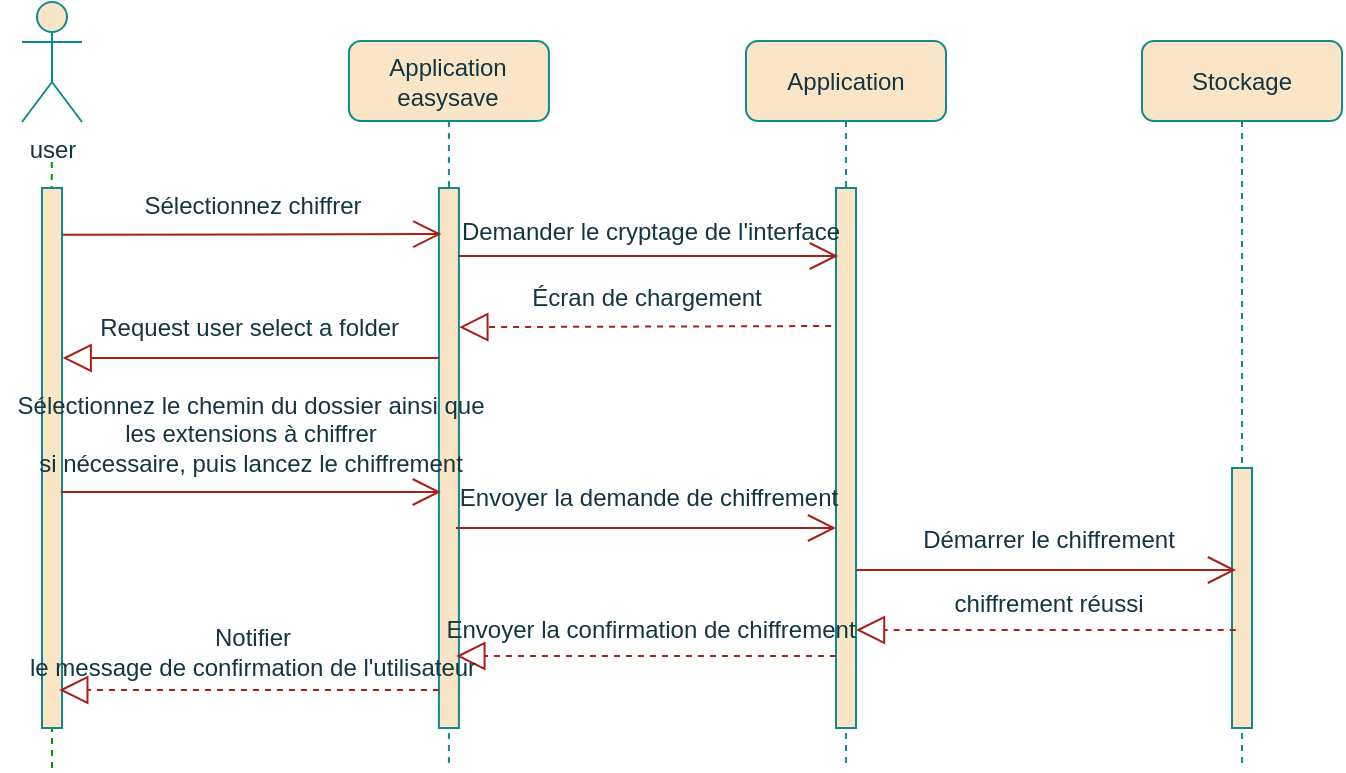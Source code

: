 <mxfile version="20.8.20" type="device"><diagram id="HmiVOXCfkznYFpfLbN4U" name="Page-1"><mxGraphModel dx="1290" dy="581" grid="1" gridSize="10" guides="1" tooltips="1" connect="1" arrows="1" fold="1" page="1" pageScale="1" pageWidth="413" pageHeight="291" math="0" shadow="0"><root><mxCell id="0"/><mxCell id="1" parent="0"/><mxCell id="57e0UM0QxPIs5cZdz2t--1" value="&lt;span style=&quot;&quot;&gt;&lt;font style=&quot;vertical-align: inherit;&quot;&gt;&lt;font style=&quot;vertical-align: inherit;&quot;&gt;Application easysave&lt;/font&gt;&lt;/font&gt;&lt;/span&gt;" style="shape=umlLifeline;perimeter=lifelinePerimeter;whiteSpace=wrap;html=1;container=0;collapsible=0;recursiveResize=0;outlineConnect=0;rounded=1;fillColor=#FAE5C7;strokeColor=#0F8B8D;fontColor=#143642;" parent="1" vertex="1"><mxGeometry x="326.46" y="86.5" width="100" height="363.5" as="geometry"/></mxCell><mxCell id="57e0UM0QxPIs5cZdz2t--2" value="user" style="shape=umlActor;verticalLabelPosition=bottom;verticalAlign=top;html=1;rounded=1;fillColor=#FAE5C7;strokeColor=#0F8B8D;fontColor=#143642;" parent="1" vertex="1"><mxGeometry x="163" y="67" width="30" height="60" as="geometry"/></mxCell><mxCell id="57e0UM0QxPIs5cZdz2t--3" value="&lt;span style=&quot;&quot;&gt;Application&lt;/span&gt;" style="shape=umlLifeline;perimeter=lifelinePerimeter;whiteSpace=wrap;html=1;container=0;collapsible=0;recursiveResize=0;outlineConnect=0;rounded=1;fillColor=#FAE5C7;strokeColor=#0F8B8D;fontColor=#143642;" parent="1" vertex="1"><mxGeometry x="525" y="86.5" width="100" height="363.5" as="geometry"/></mxCell><mxCell id="57e0UM0QxPIs5cZdz2t--4" value="&lt;span style=&quot;&quot;&gt;&lt;font style=&quot;vertical-align: inherit;&quot;&gt;&lt;font style=&quot;vertical-align: inherit;&quot;&gt;Stockage&lt;/font&gt;&lt;/font&gt;&lt;/span&gt;" style="shape=umlLifeline;perimeter=lifelinePerimeter;whiteSpace=wrap;html=1;container=0;collapsible=0;recursiveResize=0;outlineConnect=0;rounded=1;fillColor=#FAE5C7;strokeColor=#0F8B8D;fontColor=#143642;" parent="1" vertex="1"><mxGeometry x="723" y="86.5" width="100" height="363.5" as="geometry"/></mxCell><mxCell id="57e0UM0QxPIs5cZdz2t--5" value="" style="endArrow=none;dashed=1;html=1;rounded=1;labelBackgroundColor=#DAD2D8;strokeColor=#009900;fontColor=#143642;fillColor=#d5e8d4;" parent="1" edge="1"><mxGeometry width="50" height="50" relative="1" as="geometry"><mxPoint x="178" y="450" as="sourcePoint"/><mxPoint x="177.865" y="147" as="targetPoint"/></mxGeometry></mxCell><mxCell id="57e0UM0QxPIs5cZdz2t--6" value="" style="html=1;points=[];perimeter=orthogonalPerimeter;rounded=0;glass=0;labelBackgroundColor=none;fillStyle=auto;fillColor=#FAE5C7;strokeColor=#0F8B8D;fontColor=#143642;" parent="1" vertex="1"><mxGeometry x="173" y="160" width="10" height="270" as="geometry"/></mxCell><mxCell id="57e0UM0QxPIs5cZdz2t--7" value="" style="html=1;points=[];perimeter=orthogonalPerimeter;rounded=0;glass=0;labelBackgroundColor=none;fillStyle=auto;fillColor=#FAE5C7;strokeColor=#0F8B8D;fontColor=#143642;" parent="1" vertex="1"><mxGeometry x="371.46" y="160" width="10" height="270" as="geometry"/></mxCell><mxCell id="57e0UM0QxPIs5cZdz2t--8" value="" style="html=1;points=[];perimeter=orthogonalPerimeter;rounded=0;glass=0;labelBackgroundColor=none;fillStyle=auto;fillColor=#FAE5C7;strokeColor=#0F8B8D;fontColor=#143642;" parent="1" vertex="1"><mxGeometry x="570" y="160" width="10" height="270" as="geometry"/></mxCell><mxCell id="57e0UM0QxPIs5cZdz2t--9" value="" style="html=1;points=[];perimeter=orthogonalPerimeter;rounded=0;glass=0;labelBackgroundColor=none;fillStyle=auto;fillColor=#FAE5C7;strokeColor=#0F8B8D;fontColor=#143642;" parent="1" vertex="1"><mxGeometry x="768" y="300" width="10" height="130" as="geometry"/></mxCell><mxCell id="57e0UM0QxPIs5cZdz2t--10" value="&lt;font style=&quot;vertical-align: inherit;&quot;&gt;&lt;font style=&quot;vertical-align: inherit;&quot;&gt;Sélectionnez chiffrer&lt;/font&gt;&lt;/font&gt;" style="text;html=1;align=center;verticalAlign=middle;resizable=0;points=[];autosize=1;strokeColor=none;fillColor=none;rounded=1;fontColor=#143642;" parent="1" vertex="1"><mxGeometry x="213.09" y="154" width="130" height="30" as="geometry"/></mxCell><mxCell id="57e0UM0QxPIs5cZdz2t--11" value="" style="endArrow=open;endFill=1;endSize=12;html=1;rounded=1;entryX=0.071;entryY=0.165;entryDx=0;entryDy=0;entryPerimeter=0;labelBackgroundColor=#DAD2D8;strokeColor=#A8201A;fontColor=#143642;" parent="1" edge="1"><mxGeometry width="160" relative="1" as="geometry"><mxPoint x="183.5" y="183.43" as="sourcePoint"/><mxPoint x="372.67" y="183.05" as="targetPoint"/></mxGeometry></mxCell><mxCell id="57e0UM0QxPIs5cZdz2t--12" value="&lt;font style=&quot;vertical-align: inherit;&quot;&gt;&lt;font style=&quot;vertical-align: inherit;&quot;&gt;Demander le cryptage de l'interface&lt;/font&gt;&lt;/font&gt;" style="text;html=1;align=center;verticalAlign=middle;resizable=0;points=[];autosize=1;strokeColor=none;fillColor=none;rounded=1;fontColor=#143642;" parent="1" vertex="1"><mxGeometry x="372" y="167" width="210" height="30" as="geometry"/></mxCell><mxCell id="57e0UM0QxPIs5cZdz2t--13" value="" style="endArrow=open;endFill=1;endSize=12;html=1;rounded=1;labelBackgroundColor=#DAD2D8;strokeColor=#A8201A;fontColor=#143642;" parent="1" edge="1"><mxGeometry width="160" relative="1" as="geometry"><mxPoint x="381" y="194" as="sourcePoint"/><mxPoint x="571" y="194" as="targetPoint"/></mxGeometry></mxCell><mxCell id="57e0UM0QxPIs5cZdz2t--14" value="&lt;font style=&quot;vertical-align: inherit;&quot;&gt;&lt;font style=&quot;vertical-align: inherit;&quot;&gt;Sélectionnez le chemin du dossier ainsi que &lt;/font&gt;&lt;/font&gt;&lt;br&gt;&lt;font style=&quot;vertical-align: inherit;&quot;&gt;&lt;font style=&quot;vertical-align: inherit;&quot;&gt;les extensions à chiffrer &lt;/font&gt;&lt;/font&gt;&lt;br&gt;&lt;font style=&quot;vertical-align: inherit;&quot;&gt;&lt;font style=&quot;vertical-align: inherit;&quot;&gt;si nécessaire, puis lancez le chiffrement&lt;/font&gt;&lt;/font&gt;" style="text;html=1;align=center;verticalAlign=middle;resizable=0;points=[];autosize=1;strokeColor=none;fillColor=none;rounded=1;fontColor=#143642;" parent="1" vertex="1"><mxGeometry x="152.41" y="253" width="250" height="60" as="geometry"/></mxCell><mxCell id="57e0UM0QxPIs5cZdz2t--15" value="" style="endArrow=open;endFill=1;endSize=12;html=1;rounded=1;labelBackgroundColor=#DAD2D8;strokeColor=#A8201A;fontColor=#143642;" parent="1" edge="1"><mxGeometry x="326.46" y="86.5" width="160" relative="1" as="geometry"><mxPoint x="182.42" y="312" as="sourcePoint"/><mxPoint x="372.42" y="312" as="targetPoint"/></mxGeometry></mxCell><mxCell id="57e0UM0QxPIs5cZdz2t--16" value="&lt;font style=&quot;vertical-align: inherit;&quot;&gt;&lt;font style=&quot;vertical-align: inherit;&quot;&gt;Envoyer la demande de chiffrement&lt;/font&gt;&lt;/font&gt;" style="text;html=1;align=center;verticalAlign=middle;resizable=0;points=[];autosize=1;strokeColor=none;fillColor=none;rounded=1;fontColor=#143642;" parent="1" vertex="1"><mxGeometry x="371.36" y="300" width="210" height="30" as="geometry"/></mxCell><mxCell id="57e0UM0QxPIs5cZdz2t--17" value="" style="endArrow=open;endFill=1;endSize=12;html=1;rounded=1;labelBackgroundColor=#DAD2D8;strokeColor=#A8201A;fontColor=#143642;" parent="1" edge="1"><mxGeometry width="160" relative="1" as="geometry"><mxPoint x="380" y="330.0" as="sourcePoint"/><mxPoint x="570" y="330.0" as="targetPoint"/></mxGeometry></mxCell><mxCell id="57e0UM0QxPIs5cZdz2t--20" value="&lt;font style=&quot;vertical-align: inherit;&quot;&gt;&lt;font style=&quot;vertical-align: inherit;&quot;&gt;Écran de chargement&lt;/font&gt;&lt;/font&gt;" style="text;html=1;align=center;verticalAlign=middle;resizable=0;points=[];autosize=1;strokeColor=none;fillColor=none;rounded=1;fontColor=#143642;" parent="1" vertex="1"><mxGeometry x="404.77" y="200" width="140" height="30" as="geometry"/></mxCell><mxCell id="57e0UM0QxPIs5cZdz2t--21" value="" style="endArrow=block;dashed=1;endFill=0;endSize=12;html=1;rounded=1;exitX=-0.211;exitY=0.186;exitDx=0;exitDy=0;exitPerimeter=0;labelBackgroundColor=#DAD2D8;strokeColor=#A8201A;fontColor=#143642;" parent="1" edge="1"><mxGeometry width="160" relative="1" as="geometry"><mxPoint x="567.55" y="228.998" as="sourcePoint"/><mxPoint x="381.66" y="229.59" as="targetPoint"/></mxGeometry></mxCell><mxCell id="57e0UM0QxPIs5cZdz2t--22" value="Request user select a folder&amp;nbsp;" style="text;html=1;align=center;verticalAlign=middle;resizable=0;points=[];autosize=1;strokeColor=none;fillColor=none;rounded=1;fontColor=#143642;" parent="1" vertex="1"><mxGeometry x="188.09" y="215" width="180" height="30" as="geometry"/></mxCell><mxCell id="57e0UM0QxPIs5cZdz2t--23" value="" style="endArrow=block;endFill=0;endSize=12;html=1;rounded=1;labelBackgroundColor=#DAD2D8;strokeColor=#A8201A;fontColor=#143642;" parent="1" edge="1"><mxGeometry width="160" relative="1" as="geometry"><mxPoint x="371.5" y="245.0" as="sourcePoint"/><mxPoint x="183.327" y="245.0" as="targetPoint"/></mxGeometry></mxCell><mxCell id="57e0UM0QxPIs5cZdz2t--38" value="&lt;font style=&quot;vertical-align: inherit;&quot;&gt;&lt;font style=&quot;vertical-align: inherit;&quot;&gt;Démarrer le chiffrement&lt;/font&gt;&lt;/font&gt;" style="text;html=1;align=center;verticalAlign=middle;resizable=0;points=[];autosize=1;strokeColor=none;fillColor=none;rounded=1;fontColor=#143642;" parent="1" vertex="1"><mxGeometry x="601.36" y="321" width="150" height="30" as="geometry"/></mxCell><mxCell id="57e0UM0QxPIs5cZdz2t--39" value="" style="endArrow=open;endFill=1;endSize=12;html=1;rounded=1;labelBackgroundColor=#DAD2D8;strokeColor=#A8201A;fontColor=#143642;" parent="1" edge="1"><mxGeometry width="160" relative="1" as="geometry"><mxPoint x="580" y="351" as="sourcePoint"/><mxPoint x="770" y="351" as="targetPoint"/></mxGeometry></mxCell><mxCell id="57e0UM0QxPIs5cZdz2t--40" value="&lt;font style=&quot;vertical-align: inherit;&quot;&gt;&lt;font style=&quot;vertical-align: inherit;&quot;&gt;chiffrement réussi&lt;/font&gt;&lt;/font&gt;" style="text;html=1;align=center;verticalAlign=middle;resizable=0;points=[];autosize=1;strokeColor=none;fillColor=none;rounded=1;fontColor=#143642;" parent="1" vertex="1"><mxGeometry x="616.33" y="353" width="120" height="30" as="geometry"/></mxCell><mxCell id="57e0UM0QxPIs5cZdz2t--41" value="" style="endArrow=block;dashed=1;endFill=0;endSize=12;html=1;rounded=1;labelBackgroundColor=#DAD2D8;strokeColor=#A8201A;fontColor=#143642;" parent="1" edge="1"><mxGeometry width="160" relative="1" as="geometry"><mxPoint x="769.83" y="381" as="sourcePoint"/><mxPoint x="579.997" y="381" as="targetPoint"/></mxGeometry></mxCell><mxCell id="57e0UM0QxPIs5cZdz2t--42" value="&lt;font style=&quot;vertical-align: inherit;&quot;&gt;&lt;font style=&quot;vertical-align: inherit;&quot;&gt;Envoyer la confirmation de chiffrement&lt;/font&gt;&lt;/font&gt;" style="text;html=1;align=center;verticalAlign=middle;resizable=0;points=[];autosize=1;strokeColor=none;fillColor=none;rounded=1;fontColor=#143642;" parent="1" vertex="1"><mxGeometry x="366.5" y="366" width="220" height="30" as="geometry"/></mxCell><mxCell id="57e0UM0QxPIs5cZdz2t--43" value="" style="endArrow=block;dashed=1;endFill=0;endSize=12;html=1;rounded=1;labelBackgroundColor=#DAD2D8;strokeColor=#A8201A;fontColor=#143642;" parent="1" edge="1"><mxGeometry width="160" relative="1" as="geometry"><mxPoint x="570.0" y="394" as="sourcePoint"/><mxPoint x="380.167" y="394" as="targetPoint"/></mxGeometry></mxCell><mxCell id="57e0UM0QxPIs5cZdz2t--44" value="&lt;font style=&quot;vertical-align: inherit;&quot;&gt;&lt;font style=&quot;vertical-align: inherit;&quot;&gt;Notifier &lt;/font&gt;&lt;/font&gt;&lt;br&gt;&lt;font style=&quot;vertical-align: inherit;&quot;&gt;&lt;font style=&quot;vertical-align: inherit;&quot;&gt;le message de confirmation de l'utilisateur&lt;/font&gt;&lt;/font&gt;" style="text;html=1;align=center;verticalAlign=middle;resizable=0;points=[];autosize=1;strokeColor=none;fillColor=none;rounded=1;fontColor=#143642;" parent="1" vertex="1"><mxGeometry x="157.96" y="372" width="240" height="40" as="geometry"/></mxCell><mxCell id="57e0UM0QxPIs5cZdz2t--45" value="" style="endArrow=block;dashed=1;endFill=0;endSize=12;html=1;rounded=1;labelBackgroundColor=#DAD2D8;strokeColor=#A8201A;fontColor=#143642;" parent="1" edge="1"><mxGeometry width="160" relative="1" as="geometry"><mxPoint x="371.46" y="411" as="sourcePoint"/><mxPoint x="181.627" y="411" as="targetPoint"/></mxGeometry></mxCell></root></mxGraphModel></diagram></mxfile>